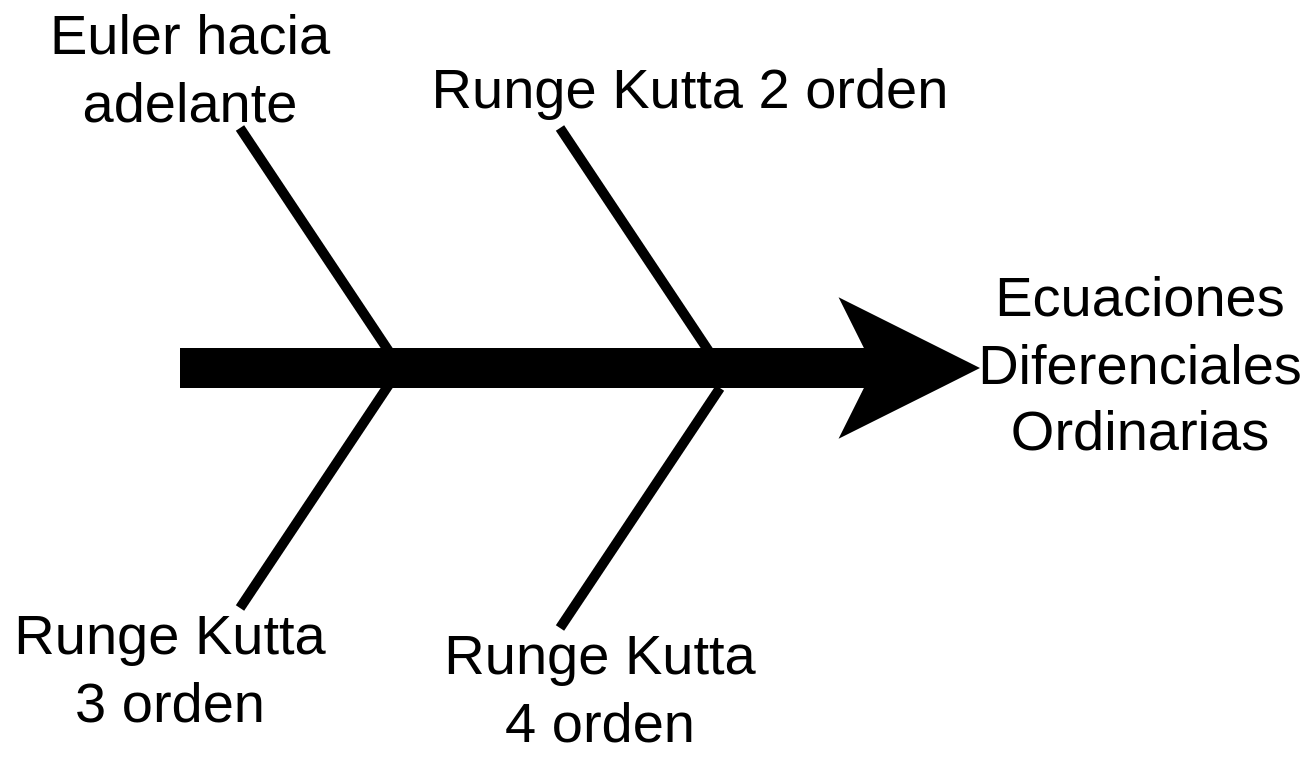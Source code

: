 <mxfile version="20.5.2" type="github">
  <diagram id="YcAfliNegvFY4161zK-Y" name="Page-1">
    <mxGraphModel dx="942" dy="583" grid="1" gridSize="10" guides="1" tooltips="1" connect="1" arrows="1" fold="1" page="1" pageScale="1" pageWidth="850" pageHeight="1100" math="0" shadow="0">
      <root>
        <mxCell id="0" />
        <mxCell id="1" parent="0" />
        <mxCell id="Rpb0mkU19RhlqtREXSFb-1" value="" style="endArrow=classic;html=1;rounded=0;fontSize=19;strokeWidth=20;" parent="1" edge="1">
          <mxGeometry width="50" height="50" relative="1" as="geometry">
            <mxPoint x="130" y="240" as="sourcePoint" />
            <mxPoint x="530" y="240" as="targetPoint" />
          </mxGeometry>
        </mxCell>
        <mxCell id="Rpb0mkU19RhlqtREXSFb-2" value="Ecuaciones Diferenciales Ordinarias" style="text;html=1;strokeColor=none;fillColor=none;align=center;verticalAlign=middle;whiteSpace=wrap;rounded=0;fontSize=28;" parent="1" vertex="1">
          <mxGeometry x="530" y="180" width="160" height="116" as="geometry" />
        </mxCell>
        <mxCell id="Rpb0mkU19RhlqtREXSFb-3" value="" style="endArrow=none;html=1;rounded=0;fontSize=28;strokeWidth=5;" parent="1" edge="1">
          <mxGeometry width="50" height="50" relative="1" as="geometry">
            <mxPoint x="160" y="120" as="sourcePoint" />
            <mxPoint x="240" y="240" as="targetPoint" />
          </mxGeometry>
        </mxCell>
        <mxCell id="Rpb0mkU19RhlqtREXSFb-4" value="Euler hacia adelante" style="text;html=1;strokeColor=none;fillColor=none;align=center;verticalAlign=middle;whiteSpace=wrap;rounded=0;fontSize=28;" parent="1" vertex="1">
          <mxGeometry x="40" y="70" width="190" height="40" as="geometry" />
        </mxCell>
        <mxCell id="Rpb0mkU19RhlqtREXSFb-5" value="" style="endArrow=none;html=1;rounded=0;fontSize=19;strokeWidth=5;" parent="1" edge="1">
          <mxGeometry width="50" height="50" relative="1" as="geometry">
            <mxPoint x="160" y="360" as="sourcePoint" />
            <mxPoint x="240" y="240" as="targetPoint" />
          </mxGeometry>
        </mxCell>
        <mxCell id="Rpb0mkU19RhlqtREXSFb-7" value="Runge Kutta 2 orden" style="text;html=1;strokeColor=none;fillColor=none;align=center;verticalAlign=middle;whiteSpace=wrap;rounded=0;fontSize=28;" parent="1" vertex="1">
          <mxGeometry x="250" y="80" width="270" height="40" as="geometry" />
        </mxCell>
        <mxCell id="Rpb0mkU19RhlqtREXSFb-8" value="" style="endArrow=none;html=1;rounded=0;fontSize=28;strokeWidth=5;" parent="1" edge="1">
          <mxGeometry width="50" height="50" relative="1" as="geometry">
            <mxPoint x="320" y="120" as="sourcePoint" />
            <mxPoint x="400" y="240" as="targetPoint" />
          </mxGeometry>
        </mxCell>
        <mxCell id="Rpb0mkU19RhlqtREXSFb-9" value="" style="endArrow=none;html=1;rounded=0;fontSize=19;strokeWidth=5;" parent="1" edge="1">
          <mxGeometry width="50" height="50" relative="1" as="geometry">
            <mxPoint x="320" y="370" as="sourcePoint" />
            <mxPoint x="400" y="250" as="targetPoint" />
          </mxGeometry>
        </mxCell>
        <mxCell id="mnnRoxejaVT4i4fdDnsx-1" value="Runge Kutta 3 orden" style="text;html=1;strokeColor=none;fillColor=none;align=center;verticalAlign=middle;whiteSpace=wrap;rounded=0;fontSize=28;" vertex="1" parent="1">
          <mxGeometry x="40" y="370" width="170" height="40" as="geometry" />
        </mxCell>
        <mxCell id="mnnRoxejaVT4i4fdDnsx-2" value="Runge Kutta 4 orden" style="text;html=1;strokeColor=none;fillColor=none;align=center;verticalAlign=middle;whiteSpace=wrap;rounded=0;fontSize=28;" vertex="1" parent="1">
          <mxGeometry x="255" y="380" width="170" height="40" as="geometry" />
        </mxCell>
      </root>
    </mxGraphModel>
  </diagram>
</mxfile>
